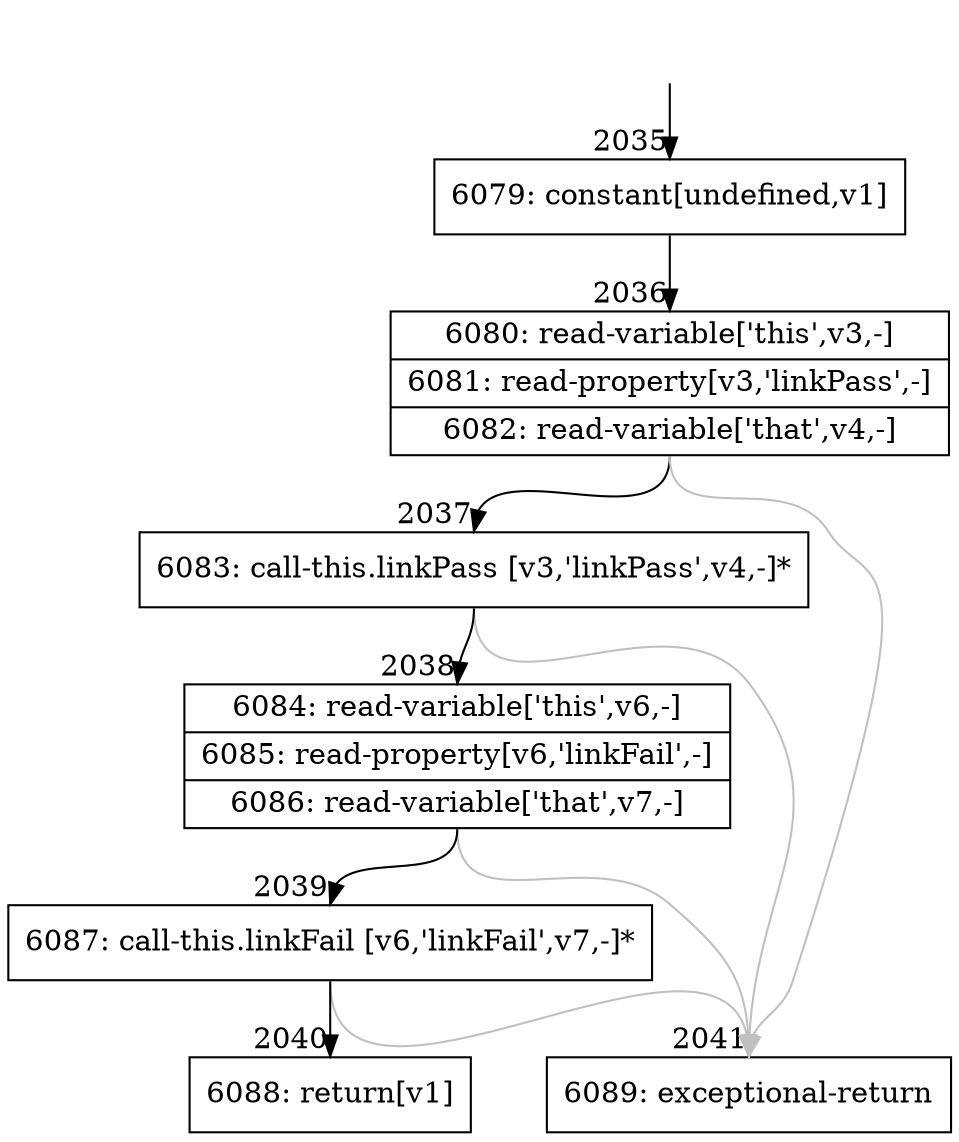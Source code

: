 digraph {
rankdir="TD"
BB_entry167[shape=none,label=""];
BB_entry167 -> BB2035 [tailport=s, headport=n, headlabel="    2035"]
BB2035 [shape=record label="{6079: constant[undefined,v1]}" ] 
BB2035 -> BB2036 [tailport=s, headport=n, headlabel="      2036"]
BB2036 [shape=record label="{6080: read-variable['this',v3,-]|6081: read-property[v3,'linkPass',-]|6082: read-variable['that',v4,-]}" ] 
BB2036 -> BB2037 [tailport=s, headport=n, headlabel="      2037"]
BB2036 -> BB2041 [tailport=s, headport=n, color=gray, headlabel="      2041"]
BB2037 [shape=record label="{6083: call-this.linkPass [v3,'linkPass',v4,-]*}" ] 
BB2037 -> BB2038 [tailport=s, headport=n, headlabel="      2038"]
BB2037 -> BB2041 [tailport=s, headport=n, color=gray]
BB2038 [shape=record label="{6084: read-variable['this',v6,-]|6085: read-property[v6,'linkFail',-]|6086: read-variable['that',v7,-]}" ] 
BB2038 -> BB2039 [tailport=s, headport=n, headlabel="      2039"]
BB2038 -> BB2041 [tailport=s, headport=n, color=gray]
BB2039 [shape=record label="{6087: call-this.linkFail [v6,'linkFail',v7,-]*}" ] 
BB2039 -> BB2040 [tailport=s, headport=n, headlabel="      2040"]
BB2039 -> BB2041 [tailport=s, headport=n, color=gray]
BB2040 [shape=record label="{6088: return[v1]}" ] 
BB2041 [shape=record label="{6089: exceptional-return}" ] 
//#$~ 1838
}
